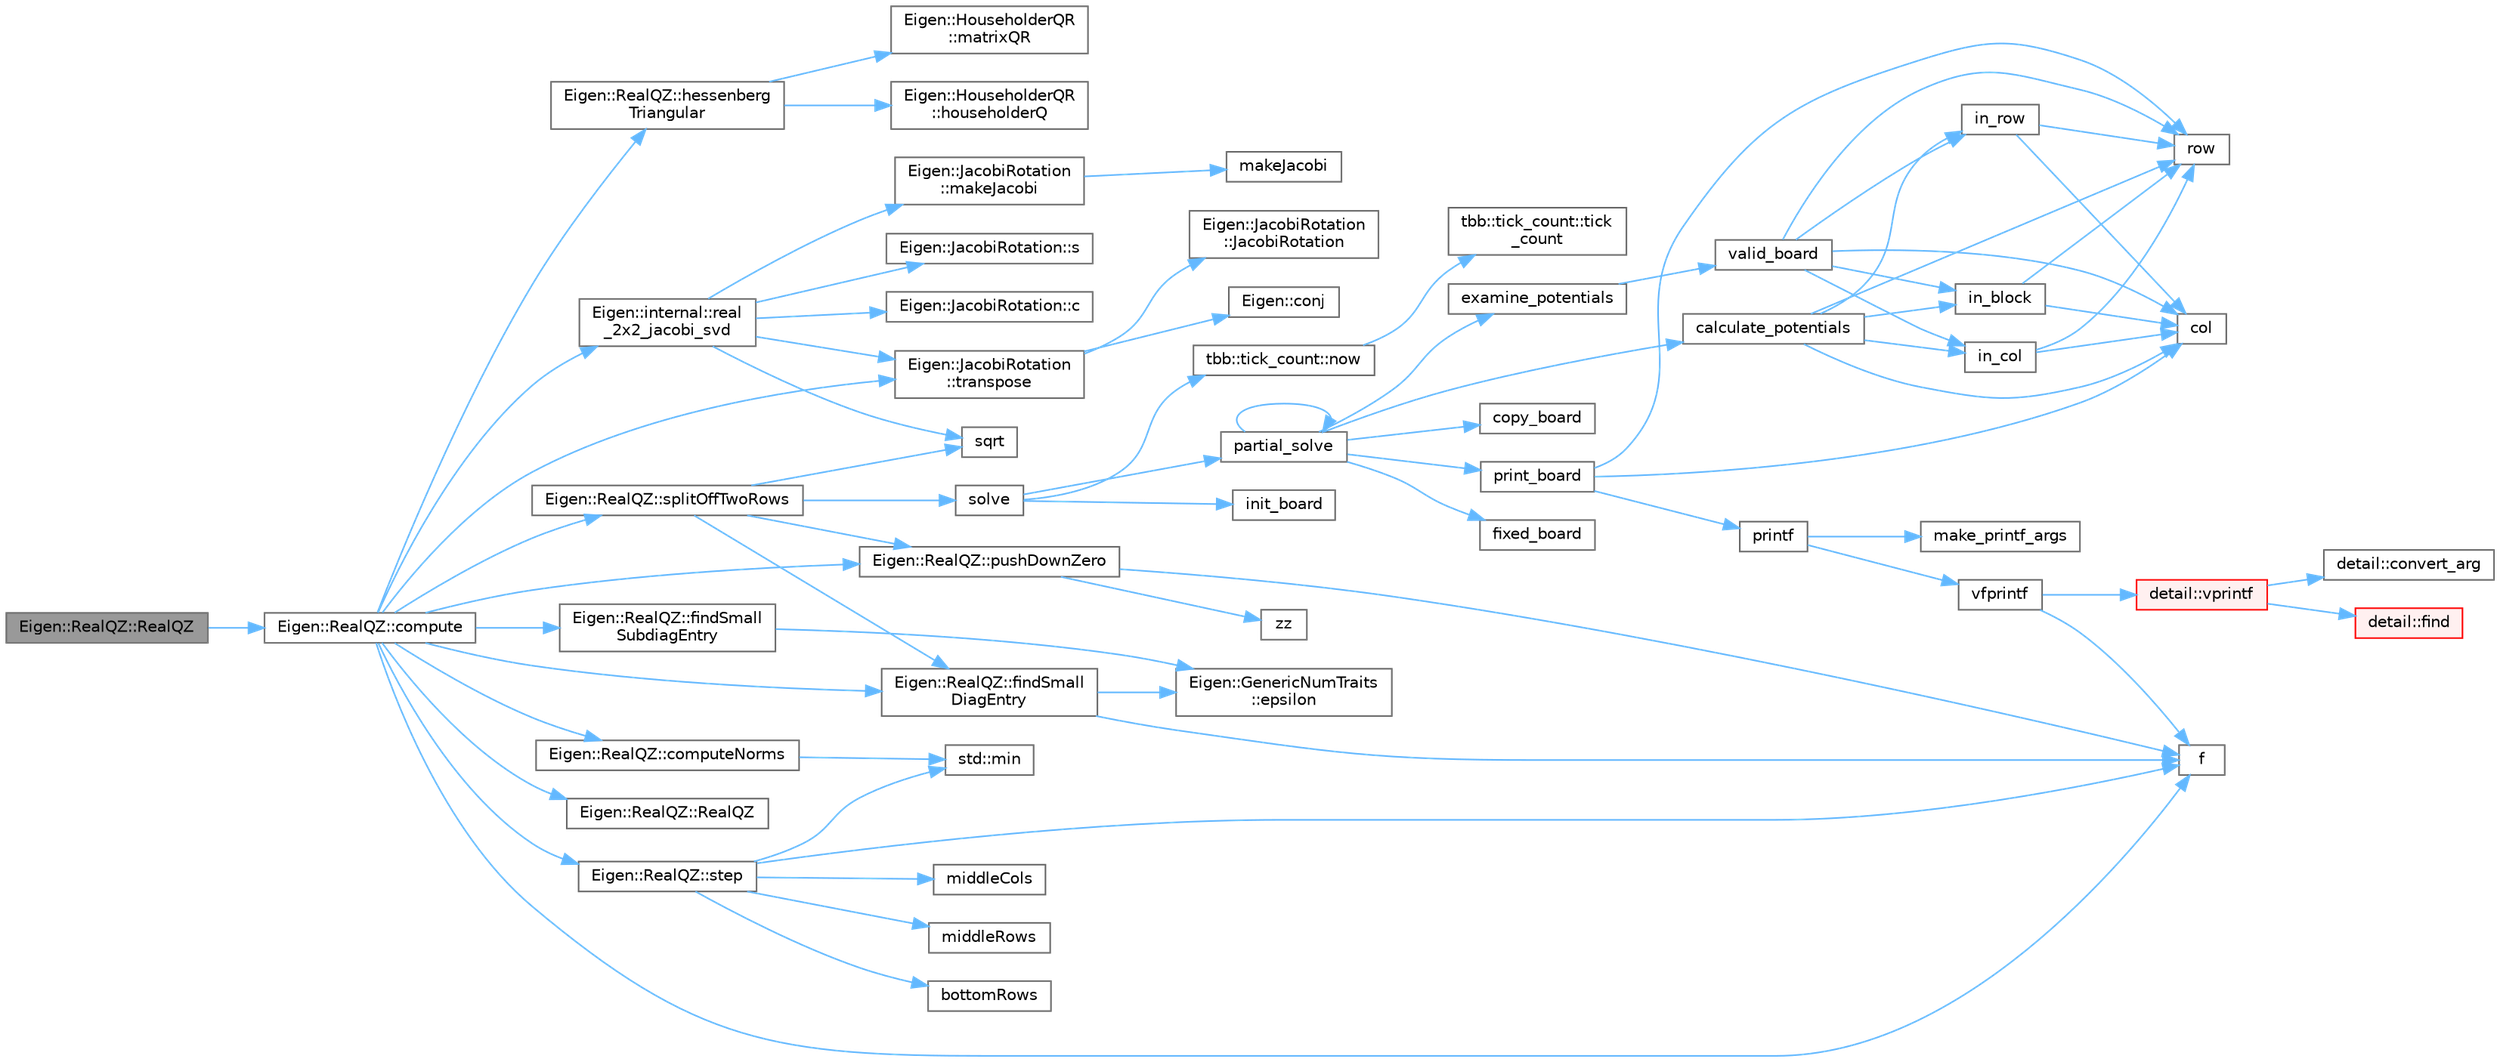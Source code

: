 digraph "Eigen::RealQZ::RealQZ"
{
 // LATEX_PDF_SIZE
  bgcolor="transparent";
  edge [fontname=Helvetica,fontsize=10,labelfontname=Helvetica,labelfontsize=10];
  node [fontname=Helvetica,fontsize=10,shape=box,height=0.2,width=0.4];
  rankdir="LR";
  Node1 [id="Node000001",label="Eigen::RealQZ::RealQZ",height=0.2,width=0.4,color="gray40", fillcolor="grey60", style="filled", fontcolor="black",tooltip="Constructor; computes real QZ decomposition of given matrices"];
  Node1 -> Node2 [id="edge1_Node000001_Node000002",color="steelblue1",style="solid",tooltip=" "];
  Node2 [id="Node000002",label="Eigen::RealQZ::compute",height=0.2,width=0.4,color="grey40", fillcolor="white", style="filled",URL="$class_eigen_1_1_real_q_z.html#a2b6847964d9f1903193cc3e67c196849",tooltip="Computes QZ decomposition of given matrix."];
  Node2 -> Node3 [id="edge2_Node000002_Node000003",color="steelblue1",style="solid",tooltip=" "];
  Node3 [id="Node000003",label="Eigen::RealQZ::computeNorms",height=0.2,width=0.4,color="grey40", fillcolor="white", style="filled",URL="$class_eigen_1_1_real_q_z.html#a23b1221e03f0af8002fa9ebf7aa9dbc8",tooltip=" "];
  Node3 -> Node4 [id="edge3_Node000003_Node000004",color="steelblue1",style="solid",tooltip=" "];
  Node4 [id="Node000004",label="std::min",height=0.2,width=0.4,color="grey40", fillcolor="white", style="filled",URL="$namespacestd.html#ac7b9885417769949d76890454b6d072e",tooltip=" "];
  Node2 -> Node5 [id="edge4_Node000002_Node000005",color="steelblue1",style="solid",tooltip=" "];
  Node5 [id="Node000005",label="f",height=0.2,width=0.4,color="grey40", fillcolor="white", style="filled",URL="$cxx11__tensor__map_8cpp.html#a7f507fea02198f6cb81c86640c7b1a4e",tooltip=" "];
  Node2 -> Node6 [id="edge5_Node000002_Node000006",color="steelblue1",style="solid",tooltip=" "];
  Node6 [id="Node000006",label="Eigen::RealQZ::findSmall\lDiagEntry",height=0.2,width=0.4,color="grey40", fillcolor="white", style="filled",URL="$class_eigen_1_1_real_q_z.html#af98949c192cdf20c63e91c6be2d83414",tooltip=" "];
  Node6 -> Node7 [id="edge6_Node000006_Node000007",color="steelblue1",style="solid",tooltip=" "];
  Node7 [id="Node000007",label="Eigen::GenericNumTraits\l::epsilon",height=0.2,width=0.4,color="grey40", fillcolor="white", style="filled",URL="$struct_eigen_1_1_generic_num_traits.html#aadcf7fa75b2bc9a0e461a3b851d836a7",tooltip=" "];
  Node6 -> Node5 [id="edge7_Node000006_Node000005",color="steelblue1",style="solid",tooltip=" "];
  Node2 -> Node8 [id="edge8_Node000002_Node000008",color="steelblue1",style="solid",tooltip=" "];
  Node8 [id="Node000008",label="Eigen::RealQZ::findSmall\lSubdiagEntry",height=0.2,width=0.4,color="grey40", fillcolor="white", style="filled",URL="$class_eigen_1_1_real_q_z.html#a50399e90e1a4219662a2b0a597e14b75",tooltip=" "];
  Node8 -> Node7 [id="edge9_Node000008_Node000007",color="steelblue1",style="solid",tooltip=" "];
  Node2 -> Node9 [id="edge10_Node000002_Node000009",color="steelblue1",style="solid",tooltip=" "];
  Node9 [id="Node000009",label="Eigen::RealQZ::hessenberg\lTriangular",height=0.2,width=0.4,color="grey40", fillcolor="white", style="filled",URL="$class_eigen_1_1_real_q_z.html#a9c22a38edd4f4ce6098504a13882d2fb",tooltip=" "];
  Node9 -> Node10 [id="edge11_Node000009_Node000010",color="steelblue1",style="solid",tooltip=" "];
  Node10 [id="Node000010",label="Eigen::HouseholderQR\l::householderQ",height=0.2,width=0.4,color="grey40", fillcolor="white", style="filled",URL="$class_eigen_1_1_householder_q_r.html#affd506c10ef2d25f56e7b1f9f25ff885",tooltip=" "];
  Node9 -> Node11 [id="edge12_Node000009_Node000011",color="steelblue1",style="solid",tooltip=" "];
  Node11 [id="Node000011",label="Eigen::HouseholderQR\l::matrixQR",height=0.2,width=0.4,color="grey40", fillcolor="white", style="filled",URL="$class_eigen_1_1_householder_q_r.html#a42552dd4708954432161da95af4442ba",tooltip=" "];
  Node2 -> Node12 [id="edge13_Node000002_Node000012",color="steelblue1",style="solid",tooltip=" "];
  Node12 [id="Node000012",label="Eigen::RealQZ::pushDownZero",height=0.2,width=0.4,color="grey40", fillcolor="white", style="filled",URL="$class_eigen_1_1_real_q_z.html#afd64f09b8e54ad7b1deafc927918fa5e",tooltip=" "];
  Node12 -> Node5 [id="edge14_Node000012_Node000005",color="steelblue1",style="solid",tooltip=" "];
  Node12 -> Node13 [id="edge15_Node000012_Node000013",color="steelblue1",style="solid",tooltip=" "];
  Node13 [id="Node000013",label="zz",height=0.2,width=0.4,color="grey40", fillcolor="white", style="filled",URL="$core_2swizzle__3_8inl_8h.html#af44507b4f85a35295d9e0ae8fb67b01a",tooltip=" "];
  Node2 -> Node14 [id="edge16_Node000002_Node000014",color="steelblue1",style="solid",tooltip=" "];
  Node14 [id="Node000014",label="Eigen::internal::real\l_2x2_jacobi_svd",height=0.2,width=0.4,color="grey40", fillcolor="white", style="filled",URL="$namespace_eigen_1_1internal.html#a6c2651dd28bd9227267e66aaca20330e",tooltip=" "];
  Node14 -> Node15 [id="edge17_Node000014_Node000015",color="steelblue1",style="solid",tooltip=" "];
  Node15 [id="Node000015",label="Eigen::JacobiRotation::c",height=0.2,width=0.4,color="grey40", fillcolor="white", style="filled",URL="$class_eigen_1_1_jacobi_rotation.html#a80c1093ffb0f0d595796c8dcb1c2176e",tooltip=" "];
  Node14 -> Node16 [id="edge18_Node000014_Node000016",color="steelblue1",style="solid",tooltip=" "];
  Node16 [id="Node000016",label="Eigen::JacobiRotation\l::makeJacobi",height=0.2,width=0.4,color="grey40", fillcolor="white", style="filled",URL="$class_eigen_1_1_jacobi_rotation.html#a69076401f22e883dc76b6ff9074ac669",tooltip=" "];
  Node16 -> Node17 [id="edge19_Node000016_Node000017",color="steelblue1",style="solid",tooltip=" "];
  Node17 [id="Node000017",label="makeJacobi",height=0.2,width=0.4,color="grey40", fillcolor="white", style="filled",URL="$_jacobi__make_jacobi_8cpp.html#a79b8ca49fc13910dfc2cd237450df12d",tooltip=" "];
  Node14 -> Node18 [id="edge20_Node000014_Node000018",color="steelblue1",style="solid",tooltip=" "];
  Node18 [id="Node000018",label="Eigen::JacobiRotation::s",height=0.2,width=0.4,color="grey40", fillcolor="white", style="filled",URL="$class_eigen_1_1_jacobi_rotation.html#a4d6694475f3ee8f34795c4a8042d987f",tooltip=" "];
  Node14 -> Node19 [id="edge21_Node000014_Node000019",color="steelblue1",style="solid",tooltip=" "];
  Node19 [id="Node000019",label="sqrt",height=0.2,width=0.4,color="grey40", fillcolor="white", style="filled",URL="$_array_cwise_unary_ops_8h.html#a656b9217a2fcb6de59dc8d1eb3079cc7",tooltip=" "];
  Node14 -> Node20 [id="edge22_Node000014_Node000020",color="steelblue1",style="solid",tooltip=" "];
  Node20 [id="Node000020",label="Eigen::JacobiRotation\l::transpose",height=0.2,width=0.4,color="grey40", fillcolor="white", style="filled",URL="$class_eigen_1_1_jacobi_rotation.html#ab40e9cdc4582593511e57ee896e055a2",tooltip=" "];
  Node20 -> Node21 [id="edge23_Node000020_Node000021",color="steelblue1",style="solid",tooltip=" "];
  Node21 [id="Node000021",label="Eigen::conj",height=0.2,width=0.4,color="grey40", fillcolor="white", style="filled",URL="$namespace_eigen.html#a065d353fcbff30a8e902d2900a784d45",tooltip=" "];
  Node20 -> Node22 [id="edge24_Node000020_Node000022",color="steelblue1",style="solid",tooltip=" "];
  Node22 [id="Node000022",label="Eigen::JacobiRotation\l::JacobiRotation",height=0.2,width=0.4,color="grey40", fillcolor="white", style="filled",URL="$class_eigen_1_1_jacobi_rotation.html#a38fec2c4da529ef3d05ff37b848b4227",tooltip=" "];
  Node2 -> Node23 [id="edge25_Node000002_Node000023",color="steelblue1",style="solid",tooltip=" "];
  Node23 [id="Node000023",label="Eigen::RealQZ::RealQZ",height=0.2,width=0.4,color="grey40", fillcolor="white", style="filled",URL="$class_eigen_1_1_real_q_z.html#ad8fb9235870a8361a2fdd8dcc2e80d01",tooltip="Default constructor."];
  Node2 -> Node24 [id="edge26_Node000002_Node000024",color="steelblue1",style="solid",tooltip=" "];
  Node24 [id="Node000024",label="Eigen::RealQZ::splitOffTwoRows",height=0.2,width=0.4,color="grey40", fillcolor="white", style="filled",URL="$class_eigen_1_1_real_q_z.html#a70fca811f3ca0cbe4f56ddbe5e814150",tooltip=" "];
  Node24 -> Node6 [id="edge27_Node000024_Node000006",color="steelblue1",style="solid",tooltip=" "];
  Node24 -> Node12 [id="edge28_Node000024_Node000012",color="steelblue1",style="solid",tooltip=" "];
  Node24 -> Node25 [id="edge29_Node000024_Node000025",color="steelblue1",style="solid",tooltip=" "];
  Node25 [id="Node000025",label="solve",height=0.2,width=0.4,color="grey40", fillcolor="white", style="filled",URL="$sudoku_8cpp.html#a970d2c74caf59ac29774bbbca9baa75c",tooltip=" "];
  Node25 -> Node26 [id="edge30_Node000025_Node000026",color="steelblue1",style="solid",tooltip=" "];
  Node26 [id="Node000026",label="init_board",height=0.2,width=0.4,color="grey40", fillcolor="white", style="filled",URL="$sudoku_8cpp.html#a974e54b65da9557302a2efa847a7beac",tooltip=" "];
  Node25 -> Node27 [id="edge31_Node000025_Node000027",color="steelblue1",style="solid",tooltip=" "];
  Node27 [id="Node000027",label="tbb::tick_count::now",height=0.2,width=0.4,color="grey40", fillcolor="white", style="filled",URL="$classtbb_1_1tick__count.html#a74dcecde7431ff4591d7c46fc1d50d7e",tooltip="Return current time."];
  Node27 -> Node28 [id="edge32_Node000027_Node000028",color="steelblue1",style="solid",tooltip=" "];
  Node28 [id="Node000028",label="tbb::tick_count::tick\l_count",height=0.2,width=0.4,color="grey40", fillcolor="white", style="filled",URL="$classtbb_1_1tick__count.html#a9f1daa0b7a4feb800f802b4be1f1e497",tooltip="Construct an absolute timestamp initialized to zero."];
  Node25 -> Node29 [id="edge33_Node000025_Node000029",color="steelblue1",style="solid",tooltip=" "];
  Node29 [id="Node000029",label="partial_solve",height=0.2,width=0.4,color="grey40", fillcolor="white", style="filled",URL="$sudoku_8cpp.html#a1b2a2ed32b6503b82cd02b0f6a4c6a62",tooltip=" "];
  Node29 -> Node30 [id="edge34_Node000029_Node000030",color="steelblue1",style="solid",tooltip=" "];
  Node30 [id="Node000030",label="calculate_potentials",height=0.2,width=0.4,color="grey40", fillcolor="white", style="filled",URL="$sudoku_8cpp.html#ae32e9f33be06d6454d6d724bcac3daa7",tooltip=" "];
  Node30 -> Node31 [id="edge35_Node000030_Node000031",color="steelblue1",style="solid",tooltip=" "];
  Node31 [id="Node000031",label="col",height=0.2,width=0.4,color="grey40", fillcolor="white", style="filled",URL="$_matrix_base__col_8cpp.html#aa168d9544aa6d49fce0cbfc0bec849b0",tooltip=" "];
  Node30 -> Node32 [id="edge36_Node000030_Node000032",color="steelblue1",style="solid",tooltip=" "];
  Node32 [id="Node000032",label="in_block",height=0.2,width=0.4,color="grey40", fillcolor="white", style="filled",URL="$sudoku_8cpp.html#a2a6940fb59e3caacfede6d70c8e30c0d",tooltip=" "];
  Node32 -> Node31 [id="edge37_Node000032_Node000031",color="steelblue1",style="solid",tooltip=" "];
  Node32 -> Node33 [id="edge38_Node000032_Node000033",color="steelblue1",style="solid",tooltip=" "];
  Node33 [id="Node000033",label="row",height=0.2,width=0.4,color="grey40", fillcolor="white", style="filled",URL="$_matrix_base__row_8cpp.html#a64ef8efef59f875033a27e7cbbc879ec",tooltip=" "];
  Node30 -> Node34 [id="edge39_Node000030_Node000034",color="steelblue1",style="solid",tooltip=" "];
  Node34 [id="Node000034",label="in_col",height=0.2,width=0.4,color="grey40", fillcolor="white", style="filled",URL="$sudoku_8cpp.html#a4abd665176c3f1e23d02bff097d0f5bb",tooltip=" "];
  Node34 -> Node31 [id="edge40_Node000034_Node000031",color="steelblue1",style="solid",tooltip=" "];
  Node34 -> Node33 [id="edge41_Node000034_Node000033",color="steelblue1",style="solid",tooltip=" "];
  Node30 -> Node35 [id="edge42_Node000030_Node000035",color="steelblue1",style="solid",tooltip=" "];
  Node35 [id="Node000035",label="in_row",height=0.2,width=0.4,color="grey40", fillcolor="white", style="filled",URL="$sudoku_8cpp.html#a5f68640adb2f697d911fbf5bf1c10701",tooltip=" "];
  Node35 -> Node31 [id="edge43_Node000035_Node000031",color="steelblue1",style="solid",tooltip=" "];
  Node35 -> Node33 [id="edge44_Node000035_Node000033",color="steelblue1",style="solid",tooltip=" "];
  Node30 -> Node33 [id="edge45_Node000030_Node000033",color="steelblue1",style="solid",tooltip=" "];
  Node29 -> Node36 [id="edge46_Node000029_Node000036",color="steelblue1",style="solid",tooltip=" "];
  Node36 [id="Node000036",label="copy_board",height=0.2,width=0.4,color="grey40", fillcolor="white", style="filled",URL="$sudoku_8cpp.html#ae2cbb95a71185bd10ca990d2a5f2976e",tooltip=" "];
  Node29 -> Node37 [id="edge47_Node000029_Node000037",color="steelblue1",style="solid",tooltip=" "];
  Node37 [id="Node000037",label="examine_potentials",height=0.2,width=0.4,color="grey40", fillcolor="white", style="filled",URL="$sudoku_8cpp.html#a703144f99147deeecad65371d8c3d387",tooltip=" "];
  Node37 -> Node38 [id="edge48_Node000037_Node000038",color="steelblue1",style="solid",tooltip=" "];
  Node38 [id="Node000038",label="valid_board",height=0.2,width=0.4,color="grey40", fillcolor="white", style="filled",URL="$sudoku_8cpp.html#a252b5848e470f80b95fb4420933cb423",tooltip=" "];
  Node38 -> Node31 [id="edge49_Node000038_Node000031",color="steelblue1",style="solid",tooltip=" "];
  Node38 -> Node32 [id="edge50_Node000038_Node000032",color="steelblue1",style="solid",tooltip=" "];
  Node38 -> Node34 [id="edge51_Node000038_Node000034",color="steelblue1",style="solid",tooltip=" "];
  Node38 -> Node35 [id="edge52_Node000038_Node000035",color="steelblue1",style="solid",tooltip=" "];
  Node38 -> Node33 [id="edge53_Node000038_Node000033",color="steelblue1",style="solid",tooltip=" "];
  Node29 -> Node39 [id="edge54_Node000029_Node000039",color="steelblue1",style="solid",tooltip=" "];
  Node39 [id="Node000039",label="fixed_board",height=0.2,width=0.4,color="grey40", fillcolor="white", style="filled",URL="$sudoku_8cpp.html#a0f2d07e27f4319e2d9861840e7b1ff1d",tooltip=" "];
  Node29 -> Node29 [id="edge55_Node000029_Node000029",color="steelblue1",style="solid",tooltip=" "];
  Node29 -> Node40 [id="edge56_Node000029_Node000040",color="steelblue1",style="solid",tooltip=" "];
  Node40 [id="Node000040",label="print_board",height=0.2,width=0.4,color="grey40", fillcolor="white", style="filled",URL="$sudoku_8cpp.html#ac6618d9d5be01d9cc43a900b97eb31bb",tooltip=" "];
  Node40 -> Node31 [id="edge57_Node000040_Node000031",color="steelblue1",style="solid",tooltip=" "];
  Node40 -> Node41 [id="edge58_Node000040_Node000041",color="steelblue1",style="solid",tooltip=" "];
  Node41 [id="Node000041",label="printf",height=0.2,width=0.4,color="grey40", fillcolor="white", style="filled",URL="$printf_8h.html#aee3ed3a831f25f07e7be3919fff2203a",tooltip=" "];
  Node41 -> Node42 [id="edge59_Node000041_Node000042",color="steelblue1",style="solid",tooltip=" "];
  Node42 [id="Node000042",label="make_printf_args",height=0.2,width=0.4,color="grey40", fillcolor="white", style="filled",URL="$printf_8h.html#a27dcc0efcda04388971dbea3c875f122",tooltip=" "];
  Node41 -> Node43 [id="edge60_Node000041_Node000043",color="steelblue1",style="solid",tooltip=" "];
  Node43 [id="Node000043",label="vfprintf",height=0.2,width=0.4,color="grey40", fillcolor="white", style="filled",URL="$printf_8h.html#abb30aad964fc771fb52cf3ad88649df2",tooltip=" "];
  Node43 -> Node5 [id="edge61_Node000043_Node000005",color="steelblue1",style="solid",tooltip=" "];
  Node43 -> Node44 [id="edge62_Node000043_Node000044",color="steelblue1",style="solid",tooltip=" "];
  Node44 [id="Node000044",label="detail::vprintf",height=0.2,width=0.4,color="red", fillcolor="#FFF0F0", style="filled",URL="$namespacedetail.html#a1c8c2218e4c822aa8f743fb9c573717f",tooltip=" "];
  Node44 -> Node45 [id="edge63_Node000044_Node000045",color="steelblue1",style="solid",tooltip=" "];
  Node45 [id="Node000045",label="detail::convert_arg",height=0.2,width=0.4,color="grey40", fillcolor="white", style="filled",URL="$namespacedetail.html#a03c11572c9a664266d6925f327dec7f3",tooltip=" "];
  Node44 -> Node46 [id="edge64_Node000044_Node000046",color="steelblue1",style="solid",tooltip=" "];
  Node46 [id="Node000046",label="detail::find",height=0.2,width=0.4,color="red", fillcolor="#FFF0F0", style="filled",URL="$namespacedetail.html#a6b71952fab3dc32f3edb2c3e9811d8d9",tooltip=" "];
  Node40 -> Node33 [id="edge65_Node000040_Node000033",color="steelblue1",style="solid",tooltip=" "];
  Node24 -> Node19 [id="edge66_Node000024_Node000019",color="steelblue1",style="solid",tooltip=" "];
  Node2 -> Node71 [id="edge67_Node000002_Node000071",color="steelblue1",style="solid",tooltip=" "];
  Node71 [id="Node000071",label="Eigen::RealQZ::step",height=0.2,width=0.4,color="grey40", fillcolor="white", style="filled",URL="$class_eigen_1_1_real_q_z.html#a8af279c7f493bc288e6f88897d314960",tooltip=" "];
  Node71 -> Node72 [id="edge68_Node000071_Node000072",color="steelblue1",style="solid",tooltip=" "];
  Node72 [id="Node000072",label="bottomRows",height=0.2,width=0.4,color="grey40", fillcolor="white", style="filled",URL="$_block_methods_8h.html#ad2b68f08a5a1b8004b00baa4244c22c2",tooltip="This is the const version of bottomRows(Index)."];
  Node71 -> Node5 [id="edge69_Node000071_Node000005",color="steelblue1",style="solid",tooltip=" "];
  Node71 -> Node73 [id="edge70_Node000071_Node000073",color="steelblue1",style="solid",tooltip=" "];
  Node73 [id="Node000073",label="middleCols",height=0.2,width=0.4,color="grey40", fillcolor="white", style="filled",URL="$_block_methods_8h.html#a2a36daa724341685dc860c8c178f3be9",tooltip="This is the const version of middleCols(Index,Index)."];
  Node71 -> Node74 [id="edge71_Node000071_Node000074",color="steelblue1",style="solid",tooltip=" "];
  Node74 [id="Node000074",label="middleRows",height=0.2,width=0.4,color="grey40", fillcolor="white", style="filled",URL="$_block_methods_8h.html#aaf22622670d61ade936e9c4cd4f5e7d0",tooltip="This is the const version of middleRows(Index,Index)."];
  Node71 -> Node4 [id="edge72_Node000071_Node000004",color="steelblue1",style="solid",tooltip=" "];
  Node2 -> Node20 [id="edge73_Node000002_Node000020",color="steelblue1",style="solid",tooltip=" "];
}
